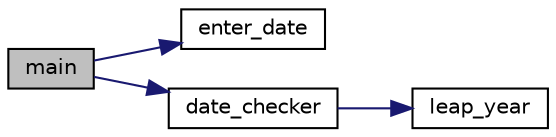 digraph "main"
{
  edge [fontname="Helvetica",fontsize="10",labelfontname="Helvetica",labelfontsize="10"];
  node [fontname="Helvetica",fontsize="10",shape=record];
  rankdir="LR";
  Node1 [label="main",height=0.2,width=0.4,color="black", fillcolor="grey75", style="filled", fontcolor="black"];
  Node1 -> Node2 [color="midnightblue",fontsize="10",style="solid",fontname="Helvetica"];
  Node2 [label="enter_date",height=0.2,width=0.4,color="black", fillcolor="white", style="filled",URL="$LeapYear_8cpp.html#a91b2eb1a7265ee0c01d50c991cac9b1c"];
  Node1 -> Node3 [color="midnightblue",fontsize="10",style="solid",fontname="Helvetica"];
  Node3 [label="date_checker",height=0.2,width=0.4,color="black", fillcolor="white", style="filled",URL="$LeapYear_8cpp.html#af245d2ce895bb4594869a542fc69e08c"];
  Node3 -> Node4 [color="midnightblue",fontsize="10",style="solid",fontname="Helvetica"];
  Node4 [label="leap_year",height=0.2,width=0.4,color="black", fillcolor="white", style="filled",URL="$LeapYear_8cpp.html#a999f40dca9542cfd274b59a435946d15"];
}
